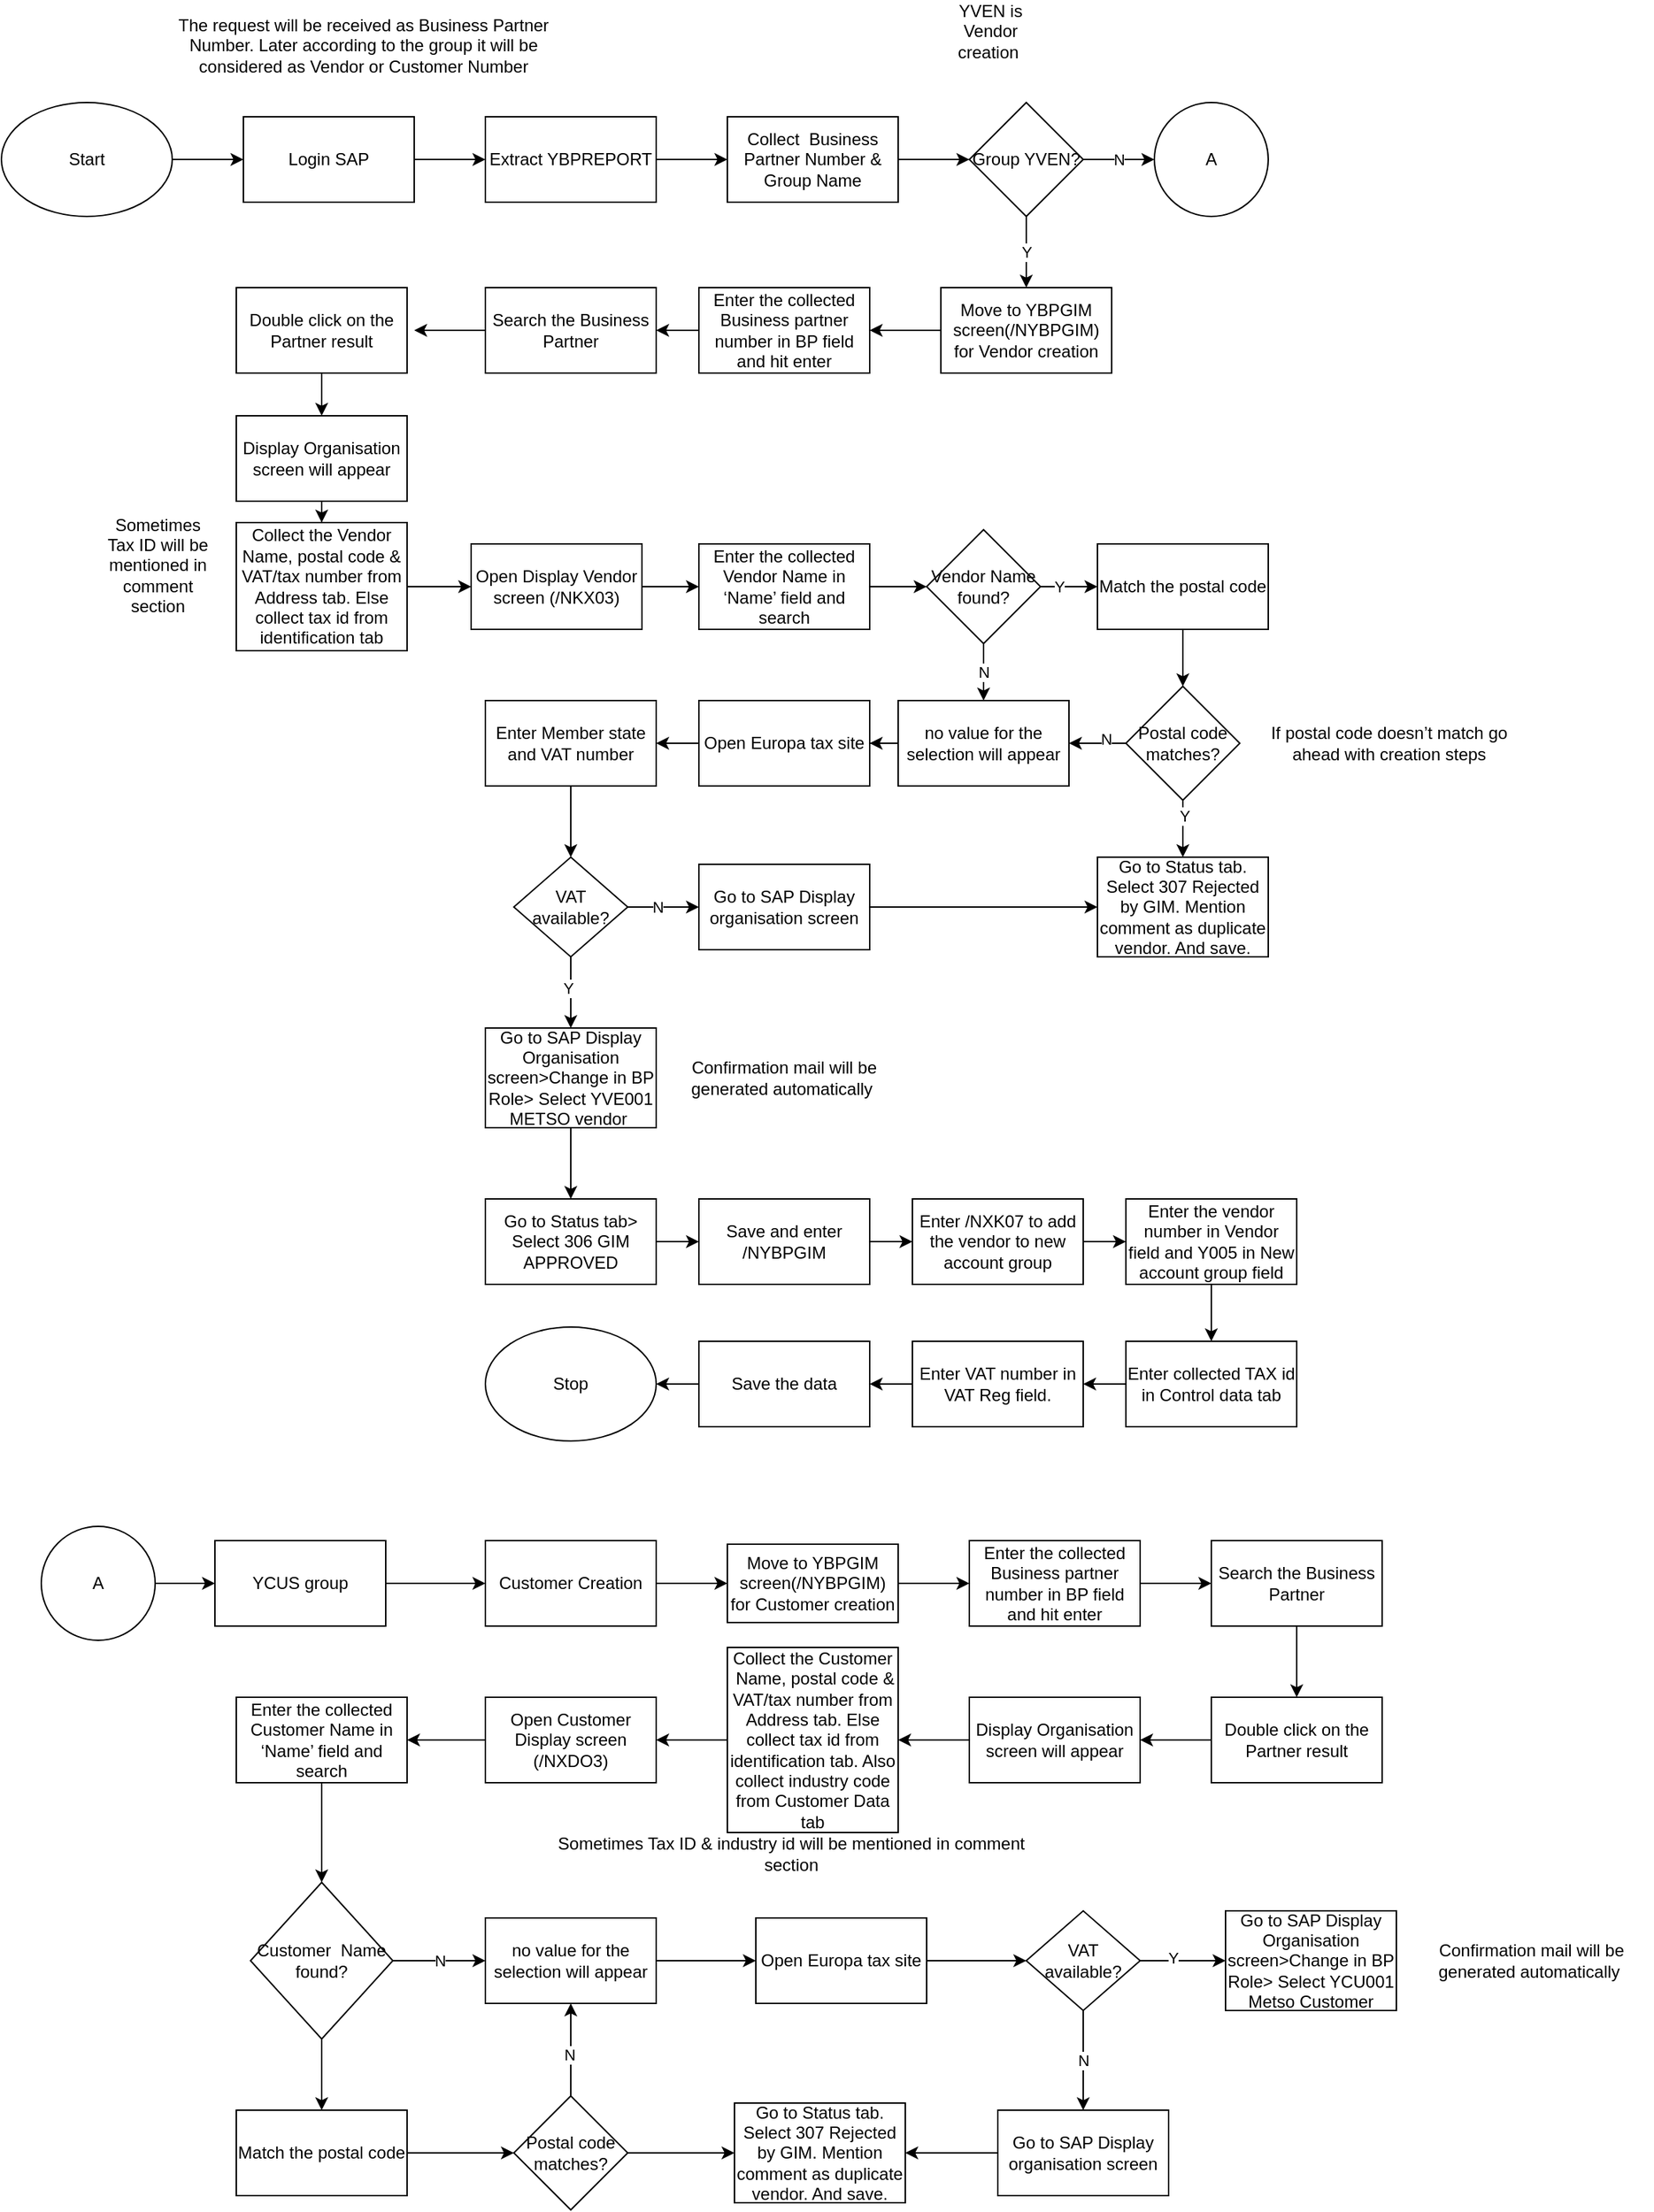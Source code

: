 <mxfile version="12.9.12" type="github">
  <diagram id="yV83-HusEnY6b_AulCfM" name="Page-1">
    <mxGraphModel dx="1028" dy="607" grid="1" gridSize="10" guides="1" tooltips="1" connect="1" arrows="1" fold="1" page="1" pageScale="1" pageWidth="827" pageHeight="1169" math="0" shadow="0">
      <root>
        <mxCell id="0" />
        <mxCell id="1" parent="0" />
        <mxCell id="rq69DZWPiNMLJTjYbfjI-63" value="" style="edgeStyle=orthogonalEdgeStyle;rounded=0;orthogonalLoop=1;jettySize=auto;html=1;" parent="1" source="rq69DZWPiNMLJTjYbfjI-60" target="rq69DZWPiNMLJTjYbfjI-62" edge="1">
          <mxGeometry relative="1" as="geometry" />
        </mxCell>
        <mxCell id="rq69DZWPiNMLJTjYbfjI-60" value="Enter collected TAX id in Control data tab" style="rounded=0;whiteSpace=wrap;html=1;" parent="1" vertex="1">
          <mxGeometry x="840" y="950" width="120" height="60" as="geometry" />
        </mxCell>
        <mxCell id="pP9K9YfO7FwaA33NYiLa-5" value="" style="edgeStyle=orthogonalEdgeStyle;rounded=0;orthogonalLoop=1;jettySize=auto;html=1;" parent="1" source="pP9K9YfO7FwaA33NYiLa-2" target="pP9K9YfO7FwaA33NYiLa-3" edge="1">
          <mxGeometry relative="1" as="geometry" />
        </mxCell>
        <mxCell id="pP9K9YfO7FwaA33NYiLa-2" value="Start" style="ellipse;whiteSpace=wrap;html=1;" parent="1" vertex="1">
          <mxGeometry x="50" y="80" width="120" height="80" as="geometry" />
        </mxCell>
        <mxCell id="pP9K9YfO7FwaA33NYiLa-6" value="" style="edgeStyle=orthogonalEdgeStyle;rounded=0;orthogonalLoop=1;jettySize=auto;html=1;" parent="1" source="pP9K9YfO7FwaA33NYiLa-3" target="pP9K9YfO7FwaA33NYiLa-4" edge="1">
          <mxGeometry relative="1" as="geometry" />
        </mxCell>
        <mxCell id="pP9K9YfO7FwaA33NYiLa-3" value="Login SAP" style="rounded=0;whiteSpace=wrap;html=1;" parent="1" vertex="1">
          <mxGeometry x="220" y="90" width="120" height="60" as="geometry" />
        </mxCell>
        <mxCell id="pP9K9YfO7FwaA33NYiLa-8" value="" style="edgeStyle=orthogonalEdgeStyle;rounded=0;orthogonalLoop=1;jettySize=auto;html=1;" parent="1" source="pP9K9YfO7FwaA33NYiLa-4" edge="1">
          <mxGeometry relative="1" as="geometry">
            <mxPoint x="560" y="120" as="targetPoint" />
          </mxGeometry>
        </mxCell>
        <mxCell id="pP9K9YfO7FwaA33NYiLa-4" value="Extract YBPREPORT" style="rounded=0;whiteSpace=wrap;html=1;" parent="1" vertex="1">
          <mxGeometry x="390" y="90" width="120" height="60" as="geometry" />
        </mxCell>
        <mxCell id="pP9K9YfO7FwaA33NYiLa-14" value="" style="edgeStyle=orthogonalEdgeStyle;rounded=0;orthogonalLoop=1;jettySize=auto;html=1;" parent="1" source="pP9K9YfO7FwaA33NYiLa-9" target="pP9K9YfO7FwaA33NYiLa-13" edge="1">
          <mxGeometry relative="1" as="geometry" />
        </mxCell>
        <mxCell id="pP9K9YfO7FwaA33NYiLa-9" value="Enter the collected Business partner number in BP field and hit enter" style="rounded=0;whiteSpace=wrap;html=1;" parent="1" vertex="1">
          <mxGeometry x="540" y="210" width="120" height="60" as="geometry" />
        </mxCell>
        <mxCell id="pP9K9YfO7FwaA33NYiLa-17" value="" style="edgeStyle=orthogonalEdgeStyle;rounded=0;orthogonalLoop=1;jettySize=auto;html=1;" parent="1" source="pP9K9YfO7FwaA33NYiLa-13" edge="1">
          <mxGeometry relative="1" as="geometry">
            <mxPoint x="340" y="240" as="targetPoint" />
          </mxGeometry>
        </mxCell>
        <mxCell id="pP9K9YfO7FwaA33NYiLa-13" value="Search the Business Partner" style="rounded=0;whiteSpace=wrap;html=1;" parent="1" vertex="1">
          <mxGeometry x="390" y="210" width="120" height="60" as="geometry" />
        </mxCell>
        <mxCell id="pP9K9YfO7FwaA33NYiLa-26" value="" style="edgeStyle=orthogonalEdgeStyle;rounded=0;orthogonalLoop=1;jettySize=auto;html=1;" parent="1" source="pP9K9YfO7FwaA33NYiLa-18" target="pP9K9YfO7FwaA33NYiLa-25" edge="1">
          <mxGeometry relative="1" as="geometry" />
        </mxCell>
        <mxCell id="pP9K9YfO7FwaA33NYiLa-18" value="Display Organisation screen will appear" style="rounded=0;whiteSpace=wrap;html=1;" parent="1" vertex="1">
          <mxGeometry x="215" y="300" width="120" height="60" as="geometry" />
        </mxCell>
        <mxCell id="rq69DZWPiNMLJTjYbfjI-15" value="" style="edgeStyle=orthogonalEdgeStyle;rounded=0;orthogonalLoop=1;jettySize=auto;html=1;" parent="1" source="pP9K9YfO7FwaA33NYiLa-25" target="rq69DZWPiNMLJTjYbfjI-14" edge="1">
          <mxGeometry relative="1" as="geometry" />
        </mxCell>
        <mxCell id="pP9K9YfO7FwaA33NYiLa-25" value="Collect the Vendor Name, postal code &amp;amp; VAT/tax number from Address tab. Else collect tax id from identification tab" style="rounded=0;whiteSpace=wrap;html=1;" parent="1" vertex="1">
          <mxGeometry x="215" y="375" width="120" height="90" as="geometry" />
        </mxCell>
        <mxCell id="rq69DZWPiNMLJTjYbfjI-23" value="" style="edgeStyle=orthogonalEdgeStyle;rounded=0;orthogonalLoop=1;jettySize=auto;html=1;" parent="1" source="pP9K9YfO7FwaA33NYiLa-27" target="rq69DZWPiNMLJTjYbfjI-22" edge="1">
          <mxGeometry relative="1" as="geometry">
            <Array as="points">
              <mxPoint x="800" y="420" />
              <mxPoint x="800" y="420" />
            </Array>
          </mxGeometry>
        </mxCell>
        <mxCell id="rq69DZWPiNMLJTjYbfjI-24" value="Y" style="edgeLabel;html=1;align=center;verticalAlign=middle;resizable=0;points=[];" parent="rq69DZWPiNMLJTjYbfjI-23" vertex="1" connectable="0">
          <mxGeometry y="-7" relative="1" as="geometry">
            <mxPoint x="-7" y="-7" as="offset" />
          </mxGeometry>
        </mxCell>
        <mxCell id="rq69DZWPiNMLJTjYbfjI-27" value="N" style="edgeStyle=orthogonalEdgeStyle;rounded=0;orthogonalLoop=1;jettySize=auto;html=1;" parent="1" source="pP9K9YfO7FwaA33NYiLa-27" target="pP9K9YfO7FwaA33NYiLa-29" edge="1">
          <mxGeometry relative="1" as="geometry" />
        </mxCell>
        <mxCell id="pP9K9YfO7FwaA33NYiLa-27" value="Vendor Name found?" style="rhombus;whiteSpace=wrap;html=1;" parent="1" vertex="1">
          <mxGeometry x="700" y="380" width="80" height="80" as="geometry" />
        </mxCell>
        <mxCell id="rq69DZWPiNMLJTjYbfjI-33" value="" style="edgeStyle=orthogonalEdgeStyle;rounded=0;orthogonalLoop=1;jettySize=auto;html=1;" parent="1" source="pP9K9YfO7FwaA33NYiLa-29" target="pP9K9YfO7FwaA33NYiLa-31" edge="1">
          <mxGeometry relative="1" as="geometry" />
        </mxCell>
        <mxCell id="pP9K9YfO7FwaA33NYiLa-29" value="no value for the selection will appear" style="rounded=0;whiteSpace=wrap;html=1;fillColor=#FFFFFF;" parent="1" vertex="1">
          <mxGeometry x="680" y="500" width="120" height="60" as="geometry" />
        </mxCell>
        <mxCell id="rq69DZWPiNMLJTjYbfjI-34" value="" style="edgeStyle=orthogonalEdgeStyle;rounded=0;orthogonalLoop=1;jettySize=auto;html=1;" parent="1" source="pP9K9YfO7FwaA33NYiLa-31" target="pP9K9YfO7FwaA33NYiLa-38" edge="1">
          <mxGeometry relative="1" as="geometry" />
        </mxCell>
        <mxCell id="pP9K9YfO7FwaA33NYiLa-31" value="Open Europa tax site" style="rounded=0;whiteSpace=wrap;html=1;" parent="1" vertex="1">
          <mxGeometry x="540" y="500" width="120" height="60" as="geometry" />
        </mxCell>
        <mxCell id="rq69DZWPiNMLJTjYbfjI-40" value="" style="edgeStyle=orthogonalEdgeStyle;rounded=0;orthogonalLoop=1;jettySize=auto;html=1;" parent="1" source="pP9K9YfO7FwaA33NYiLa-38" target="pP9K9YfO7FwaA33NYiLa-41" edge="1">
          <mxGeometry relative="1" as="geometry" />
        </mxCell>
        <mxCell id="pP9K9YfO7FwaA33NYiLa-38" value="Enter Member state and VAT number" style="rounded=0;whiteSpace=wrap;html=1;fillColor=#FFFFFF;" parent="1" vertex="1">
          <mxGeometry x="390" y="500" width="120" height="60" as="geometry" />
        </mxCell>
        <mxCell id="rq69DZWPiNMLJTjYbfjI-42" value="" style="edgeStyle=orthogonalEdgeStyle;rounded=0;orthogonalLoop=1;jettySize=auto;html=1;" parent="1" source="pP9K9YfO7FwaA33NYiLa-41" target="rq69DZWPiNMLJTjYbfjI-41" edge="1">
          <mxGeometry relative="1" as="geometry" />
        </mxCell>
        <mxCell id="UMwTot8FTqzU-x-sj8S2-53" value="N" style="edgeLabel;html=1;align=center;verticalAlign=middle;resizable=0;points=[];" vertex="1" connectable="0" parent="rq69DZWPiNMLJTjYbfjI-42">
          <mxGeometry x="-0.16" relative="1" as="geometry">
            <mxPoint as="offset" />
          </mxGeometry>
        </mxCell>
        <mxCell id="rq69DZWPiNMLJTjYbfjI-45" value="" style="edgeStyle=orthogonalEdgeStyle;rounded=0;orthogonalLoop=1;jettySize=auto;html=1;" parent="1" source="pP9K9YfO7FwaA33NYiLa-41" target="pP9K9YfO7FwaA33NYiLa-49" edge="1">
          <mxGeometry relative="1" as="geometry" />
        </mxCell>
        <mxCell id="UMwTot8FTqzU-x-sj8S2-54" value="Y" style="edgeLabel;html=1;align=center;verticalAlign=middle;resizable=0;points=[];" vertex="1" connectable="0" parent="rq69DZWPiNMLJTjYbfjI-45">
          <mxGeometry x="-0.147" y="-2" relative="1" as="geometry">
            <mxPoint as="offset" />
          </mxGeometry>
        </mxCell>
        <mxCell id="pP9K9YfO7FwaA33NYiLa-41" value="VAT available?" style="rhombus;whiteSpace=wrap;html=1;fillColor=#FFFFFF;" parent="1" vertex="1">
          <mxGeometry x="410" y="610" width="80" height="70" as="geometry" />
        </mxCell>
        <mxCell id="rq69DZWPiNMLJTjYbfjI-47" value="" style="edgeStyle=orthogonalEdgeStyle;rounded=0;orthogonalLoop=1;jettySize=auto;html=1;" parent="1" source="pP9K9YfO7FwaA33NYiLa-49" target="rq69DZWPiNMLJTjYbfjI-46" edge="1">
          <mxGeometry relative="1" as="geometry" />
        </mxCell>
        <mxCell id="pP9K9YfO7FwaA33NYiLa-49" value="Go to SAP Display Organisation screen&amp;gt;Change in BP Role&amp;gt; Select YVE001 METSO vendor&amp;nbsp;" style="rounded=0;whiteSpace=wrap;html=1;fillColor=#FFFFFF;" parent="1" vertex="1">
          <mxGeometry x="390" y="730" width="120" height="70" as="geometry" />
        </mxCell>
        <mxCell id="rq69DZWPiNMLJTjYbfjI-4" value="" style="edgeStyle=orthogonalEdgeStyle;rounded=0;orthogonalLoop=1;jettySize=auto;html=1;" parent="1" source="rq69DZWPiNMLJTjYbfjI-2" target="rq69DZWPiNMLJTjYbfjI-3" edge="1">
          <mxGeometry relative="1" as="geometry" />
        </mxCell>
        <mxCell id="rq69DZWPiNMLJTjYbfjI-2" value="Collect &amp;nbsp;Business Partner Number &amp;amp; Group Name" style="rounded=0;whiteSpace=wrap;html=1;" parent="1" vertex="1">
          <mxGeometry x="560" y="90" width="120" height="60" as="geometry" />
        </mxCell>
        <mxCell id="rq69DZWPiNMLJTjYbfjI-6" value="N" style="edgeStyle=orthogonalEdgeStyle;rounded=0;orthogonalLoop=1;jettySize=auto;html=1;" parent="1" source="rq69DZWPiNMLJTjYbfjI-3" target="rq69DZWPiNMLJTjYbfjI-5" edge="1">
          <mxGeometry relative="1" as="geometry" />
        </mxCell>
        <mxCell id="rq69DZWPiNMLJTjYbfjI-8" value="Y" style="edgeStyle=orthogonalEdgeStyle;rounded=0;orthogonalLoop=1;jettySize=auto;html=1;" parent="1" source="rq69DZWPiNMLJTjYbfjI-3" target="rq69DZWPiNMLJTjYbfjI-7" edge="1">
          <mxGeometry relative="1" as="geometry">
            <Array as="points">
              <mxPoint x="770" y="190" />
              <mxPoint x="770" y="190" />
            </Array>
          </mxGeometry>
        </mxCell>
        <mxCell id="rq69DZWPiNMLJTjYbfjI-3" value="Group YVEN?" style="rhombus;whiteSpace=wrap;html=1;" parent="1" vertex="1">
          <mxGeometry x="730" y="80" width="80" height="80" as="geometry" />
        </mxCell>
        <mxCell id="rq69DZWPiNMLJTjYbfjI-5" value="A" style="ellipse;whiteSpace=wrap;html=1;aspect=fixed;" parent="1" vertex="1">
          <mxGeometry x="860" y="80" width="80" height="80" as="geometry" />
        </mxCell>
        <mxCell id="rq69DZWPiNMLJTjYbfjI-10" value="" style="edgeStyle=orthogonalEdgeStyle;rounded=0;orthogonalLoop=1;jettySize=auto;html=1;" parent="1" source="rq69DZWPiNMLJTjYbfjI-7" target="pP9K9YfO7FwaA33NYiLa-9" edge="1">
          <mxGeometry relative="1" as="geometry" />
        </mxCell>
        <mxCell id="rq69DZWPiNMLJTjYbfjI-7" value="Move to YBPGIM screen(/NYBPGIM) for Vendor creation" style="rounded=0;whiteSpace=wrap;html=1;" parent="1" vertex="1">
          <mxGeometry x="710" y="210" width="120" height="60" as="geometry" />
        </mxCell>
        <mxCell id="rq69DZWPiNMLJTjYbfjI-9" value="YVEN is Vendor creation&amp;nbsp;" style="text;html=1;strokeColor=none;fillColor=none;align=center;verticalAlign=middle;whiteSpace=wrap;rounded=0;" parent="1" vertex="1">
          <mxGeometry x="710" y="10" width="70" height="40" as="geometry" />
        </mxCell>
        <mxCell id="rq69DZWPiNMLJTjYbfjI-12" value="" style="edgeStyle=orthogonalEdgeStyle;rounded=0;orthogonalLoop=1;jettySize=auto;html=1;" parent="1" source="rq69DZWPiNMLJTjYbfjI-11" target="pP9K9YfO7FwaA33NYiLa-18" edge="1">
          <mxGeometry relative="1" as="geometry" />
        </mxCell>
        <mxCell id="rq69DZWPiNMLJTjYbfjI-11" value="Double click on the Partner result" style="rounded=0;whiteSpace=wrap;html=1;" parent="1" vertex="1">
          <mxGeometry x="215" y="210" width="120" height="60" as="geometry" />
        </mxCell>
        <mxCell id="rq69DZWPiNMLJTjYbfjI-13" value="Sometimes Tax ID will be mentioned in comment section" style="text;html=1;strokeColor=none;fillColor=none;align=center;verticalAlign=middle;whiteSpace=wrap;rounded=0;" parent="1" vertex="1">
          <mxGeometry x="120" y="400" width="80" height="10" as="geometry" />
        </mxCell>
        <mxCell id="rq69DZWPiNMLJTjYbfjI-17" value="" style="edgeStyle=orthogonalEdgeStyle;rounded=0;orthogonalLoop=1;jettySize=auto;html=1;" parent="1" source="rq69DZWPiNMLJTjYbfjI-14" target="rq69DZWPiNMLJTjYbfjI-16" edge="1">
          <mxGeometry relative="1" as="geometry" />
        </mxCell>
        <mxCell id="rq69DZWPiNMLJTjYbfjI-14" value="Open Display Vendor screen (/NKX03)" style="rounded=0;whiteSpace=wrap;html=1;" parent="1" vertex="1">
          <mxGeometry x="380" y="390" width="120" height="60" as="geometry" />
        </mxCell>
        <mxCell id="rq69DZWPiNMLJTjYbfjI-21" value="" style="edgeStyle=orthogonalEdgeStyle;rounded=0;orthogonalLoop=1;jettySize=auto;html=1;" parent="1" source="rq69DZWPiNMLJTjYbfjI-16" edge="1">
          <mxGeometry relative="1" as="geometry">
            <mxPoint x="700" y="420" as="targetPoint" />
          </mxGeometry>
        </mxCell>
        <mxCell id="rq69DZWPiNMLJTjYbfjI-16" value="Enter the collected Vendor Name in ‘Name’ field and search" style="rounded=0;whiteSpace=wrap;html=1;" parent="1" vertex="1">
          <mxGeometry x="540" y="390" width="120" height="60" as="geometry" />
        </mxCell>
        <mxCell id="rq69DZWPiNMLJTjYbfjI-26" value="" style="edgeStyle=orthogonalEdgeStyle;rounded=0;orthogonalLoop=1;jettySize=auto;html=1;" parent="1" source="rq69DZWPiNMLJTjYbfjI-22" target="rq69DZWPiNMLJTjYbfjI-25" edge="1">
          <mxGeometry relative="1" as="geometry" />
        </mxCell>
        <mxCell id="rq69DZWPiNMLJTjYbfjI-22" value="Match the postal code" style="rounded=0;whiteSpace=wrap;html=1;" parent="1" vertex="1">
          <mxGeometry x="820" y="390" width="120" height="60" as="geometry" />
        </mxCell>
        <mxCell id="rq69DZWPiNMLJTjYbfjI-28" value="" style="edgeStyle=orthogonalEdgeStyle;rounded=0;orthogonalLoop=1;jettySize=auto;html=1;" parent="1" source="rq69DZWPiNMLJTjYbfjI-25" target="pP9K9YfO7FwaA33NYiLa-29" edge="1">
          <mxGeometry relative="1" as="geometry" />
        </mxCell>
        <mxCell id="rq69DZWPiNMLJTjYbfjI-35" value="N" style="edgeLabel;html=1;align=center;verticalAlign=middle;resizable=0;points=[];" parent="rq69DZWPiNMLJTjYbfjI-28" vertex="1" connectable="0">
          <mxGeometry x="-0.3" y="-3" relative="1" as="geometry">
            <mxPoint as="offset" />
          </mxGeometry>
        </mxCell>
        <mxCell id="rq69DZWPiNMLJTjYbfjI-38" value="" style="edgeStyle=orthogonalEdgeStyle;rounded=0;orthogonalLoop=1;jettySize=auto;html=1;" parent="1" source="rq69DZWPiNMLJTjYbfjI-25" target="rq69DZWPiNMLJTjYbfjI-36" edge="1">
          <mxGeometry relative="1" as="geometry" />
        </mxCell>
        <mxCell id="rq69DZWPiNMLJTjYbfjI-39" value="Y" style="edgeLabel;html=1;align=center;verticalAlign=middle;resizable=0;points=[];" parent="rq69DZWPiNMLJTjYbfjI-38" vertex="1" connectable="0">
          <mxGeometry x="-0.45" y="1" relative="1" as="geometry">
            <mxPoint as="offset" />
          </mxGeometry>
        </mxCell>
        <mxCell id="rq69DZWPiNMLJTjYbfjI-25" value="Postal code matches?" style="rhombus;whiteSpace=wrap;html=1;" parent="1" vertex="1">
          <mxGeometry x="840" y="490" width="80" height="80" as="geometry" />
        </mxCell>
        <mxCell id="rq69DZWPiNMLJTjYbfjI-36" value="Go to Status tab. Select 307 Rejected by GIM. Mention comment as duplicate vendor. And save." style="rounded=0;whiteSpace=wrap;html=1;" parent="1" vertex="1">
          <mxGeometry x="820" y="610" width="120" height="70" as="geometry" />
        </mxCell>
        <mxCell id="rq69DZWPiNMLJTjYbfjI-44" value="" style="edgeStyle=orthogonalEdgeStyle;rounded=0;orthogonalLoop=1;jettySize=auto;html=1;entryX=0;entryY=0.5;entryDx=0;entryDy=0;" parent="1" source="rq69DZWPiNMLJTjYbfjI-41" target="rq69DZWPiNMLJTjYbfjI-36" edge="1">
          <mxGeometry relative="1" as="geometry">
            <mxPoint x="740" y="637.5" as="targetPoint" />
          </mxGeometry>
        </mxCell>
        <mxCell id="rq69DZWPiNMLJTjYbfjI-41" value="Go to SAP Display organisation screen" style="rounded=0;whiteSpace=wrap;html=1;" parent="1" vertex="1">
          <mxGeometry x="540" y="615" width="120" height="60" as="geometry" />
        </mxCell>
        <mxCell id="rq69DZWPiNMLJTjYbfjI-50" value="" style="edgeStyle=orthogonalEdgeStyle;rounded=0;orthogonalLoop=1;jettySize=auto;html=1;" parent="1" source="rq69DZWPiNMLJTjYbfjI-46" edge="1">
          <mxGeometry relative="1" as="geometry">
            <mxPoint x="540" y="880" as="targetPoint" />
          </mxGeometry>
        </mxCell>
        <mxCell id="rq69DZWPiNMLJTjYbfjI-46" value="Go to Status tab&amp;gt; Select 306 GIM APPROVED" style="rounded=0;whiteSpace=wrap;html=1;" parent="1" vertex="1">
          <mxGeometry x="390" y="850" width="120" height="60" as="geometry" />
        </mxCell>
        <mxCell id="rq69DZWPiNMLJTjYbfjI-56" value="" style="edgeStyle=orthogonalEdgeStyle;rounded=0;orthogonalLoop=1;jettySize=auto;html=1;" parent="1" source="rq69DZWPiNMLJTjYbfjI-52" target="rq69DZWPiNMLJTjYbfjI-54" edge="1">
          <mxGeometry relative="1" as="geometry" />
        </mxCell>
        <mxCell id="rq69DZWPiNMLJTjYbfjI-52" value="Save and enter /NYBPGIM" style="rounded=0;whiteSpace=wrap;html=1;" parent="1" vertex="1">
          <mxGeometry x="540" y="850" width="120" height="60" as="geometry" />
        </mxCell>
        <mxCell id="rq69DZWPiNMLJTjYbfjI-59" value="" style="edgeStyle=orthogonalEdgeStyle;rounded=0;orthogonalLoop=1;jettySize=auto;html=1;" parent="1" source="rq69DZWPiNMLJTjYbfjI-54" target="rq69DZWPiNMLJTjYbfjI-57" edge="1">
          <mxGeometry relative="1" as="geometry" />
        </mxCell>
        <mxCell id="rq69DZWPiNMLJTjYbfjI-54" value="Enter /NXK07 to add the vendor to new account group" style="rounded=0;whiteSpace=wrap;html=1;" parent="1" vertex="1">
          <mxGeometry x="690" y="850" width="120" height="60" as="geometry" />
        </mxCell>
        <mxCell id="rq69DZWPiNMLJTjYbfjI-61" value="" style="edgeStyle=orthogonalEdgeStyle;rounded=0;orthogonalLoop=1;jettySize=auto;html=1;" parent="1" source="rq69DZWPiNMLJTjYbfjI-57" target="rq69DZWPiNMLJTjYbfjI-60" edge="1">
          <mxGeometry relative="1" as="geometry" />
        </mxCell>
        <mxCell id="rq69DZWPiNMLJTjYbfjI-57" value="Enter the vendor number in Vendor field and Y005 in New account group field" style="rounded=0;whiteSpace=wrap;html=1;" parent="1" vertex="1">
          <mxGeometry x="840" y="850" width="120" height="60" as="geometry" />
        </mxCell>
        <mxCell id="rq69DZWPiNMLJTjYbfjI-65" value="" style="edgeStyle=orthogonalEdgeStyle;rounded=0;orthogonalLoop=1;jettySize=auto;html=1;" parent="1" source="rq69DZWPiNMLJTjYbfjI-62" target="rq69DZWPiNMLJTjYbfjI-64" edge="1">
          <mxGeometry relative="1" as="geometry" />
        </mxCell>
        <mxCell id="rq69DZWPiNMLJTjYbfjI-62" value="Enter VAT number in VAT Reg field." style="rounded=0;whiteSpace=wrap;html=1;fillColor=#FFFFFF;" parent="1" vertex="1">
          <mxGeometry x="690" y="950" width="120" height="60" as="geometry" />
        </mxCell>
        <mxCell id="rq69DZWPiNMLJTjYbfjI-67" value="" style="edgeStyle=orthogonalEdgeStyle;rounded=0;orthogonalLoop=1;jettySize=auto;html=1;" parent="1" source="rq69DZWPiNMLJTjYbfjI-64" target="rq69DZWPiNMLJTjYbfjI-66" edge="1">
          <mxGeometry relative="1" as="geometry" />
        </mxCell>
        <mxCell id="rq69DZWPiNMLJTjYbfjI-64" value="Save the data" style="rounded=0;whiteSpace=wrap;html=1;fillColor=#FFFFFF;" parent="1" vertex="1">
          <mxGeometry x="540" y="950" width="120" height="60" as="geometry" />
        </mxCell>
        <mxCell id="rq69DZWPiNMLJTjYbfjI-66" value="Stop" style="ellipse;whiteSpace=wrap;html=1;fillColor=#FFFFFF;" parent="1" vertex="1">
          <mxGeometry x="390" y="940" width="120" height="80" as="geometry" />
        </mxCell>
        <mxCell id="rq69DZWPiNMLJTjYbfjI-69" value="The request will be received as Business Partner Number. Later according to the group it will be considered as Vendor or Customer Number" style="text;html=1;strokeColor=none;fillColor=none;align=center;verticalAlign=middle;whiteSpace=wrap;rounded=0;" parent="1" vertex="1">
          <mxGeometry x="157.5" y="10" width="292.5" height="60" as="geometry" />
        </mxCell>
        <mxCell id="UMwTot8FTqzU-x-sj8S2-12" value="" style="edgeStyle=orthogonalEdgeStyle;rounded=0;orthogonalLoop=1;jettySize=auto;html=1;" edge="1" parent="1" source="UMwTot8FTqzU-x-sj8S2-2" target="UMwTot8FTqzU-x-sj8S2-3">
          <mxGeometry relative="1" as="geometry" />
        </mxCell>
        <mxCell id="UMwTot8FTqzU-x-sj8S2-2" value="A" style="ellipse;whiteSpace=wrap;html=1;aspect=fixed;fillColor=#FFFFFF;" vertex="1" parent="1">
          <mxGeometry x="78" y="1080" width="80" height="80" as="geometry" />
        </mxCell>
        <mxCell id="UMwTot8FTqzU-x-sj8S2-11" value="" style="edgeStyle=orthogonalEdgeStyle;rounded=0;orthogonalLoop=1;jettySize=auto;html=1;" edge="1" parent="1" source="UMwTot8FTqzU-x-sj8S2-3" target="UMwTot8FTqzU-x-sj8S2-4">
          <mxGeometry relative="1" as="geometry" />
        </mxCell>
        <mxCell id="UMwTot8FTqzU-x-sj8S2-3" value="YCUS group" style="rounded=0;whiteSpace=wrap;html=1;fillColor=#FFFFFF;" vertex="1" parent="1">
          <mxGeometry x="200" y="1090" width="120" height="60" as="geometry" />
        </mxCell>
        <mxCell id="UMwTot8FTqzU-x-sj8S2-7" value="" style="edgeStyle=orthogonalEdgeStyle;rounded=0;orthogonalLoop=1;jettySize=auto;html=1;entryX=0;entryY=0.5;entryDx=0;entryDy=0;entryPerimeter=0;" edge="1" parent="1" source="UMwTot8FTqzU-x-sj8S2-4" target="UMwTot8FTqzU-x-sj8S2-5">
          <mxGeometry relative="1" as="geometry">
            <mxPoint x="570" y="1120" as="targetPoint" />
          </mxGeometry>
        </mxCell>
        <mxCell id="UMwTot8FTqzU-x-sj8S2-4" value="Customer Creation" style="rounded=0;whiteSpace=wrap;html=1;fillColor=#FFFFFF;" vertex="1" parent="1">
          <mxGeometry x="390" y="1090" width="120" height="60" as="geometry" />
        </mxCell>
        <mxCell id="UMwTot8FTqzU-x-sj8S2-15" value="" style="edgeStyle=orthogonalEdgeStyle;rounded=0;orthogonalLoop=1;jettySize=auto;html=1;" edge="1" parent="1" source="UMwTot8FTqzU-x-sj8S2-5" target="UMwTot8FTqzU-x-sj8S2-14">
          <mxGeometry relative="1" as="geometry" />
        </mxCell>
        <mxCell id="UMwTot8FTqzU-x-sj8S2-5" value="Move to YBPGIM screen(/NYBPGIM) for Customer creation" style="rounded=0;whiteSpace=wrap;html=1;" vertex="1" parent="1">
          <mxGeometry x="560" y="1092.5" width="120" height="55" as="geometry" />
        </mxCell>
        <mxCell id="UMwTot8FTqzU-x-sj8S2-17" value="" style="edgeStyle=orthogonalEdgeStyle;rounded=0;orthogonalLoop=1;jettySize=auto;html=1;" edge="1" parent="1" source="UMwTot8FTqzU-x-sj8S2-14" target="UMwTot8FTqzU-x-sj8S2-16">
          <mxGeometry relative="1" as="geometry" />
        </mxCell>
        <mxCell id="UMwTot8FTqzU-x-sj8S2-14" value="Enter the collected Business partner number in BP field and hit enter" style="rounded=0;whiteSpace=wrap;html=1;" vertex="1" parent="1">
          <mxGeometry x="730" y="1090" width="120" height="60" as="geometry" />
        </mxCell>
        <mxCell id="UMwTot8FTqzU-x-sj8S2-20" value="" style="edgeStyle=orthogonalEdgeStyle;rounded=0;orthogonalLoop=1;jettySize=auto;html=1;entryX=0.5;entryY=0;entryDx=0;entryDy=0;entryPerimeter=0;" edge="1" parent="1" source="UMwTot8FTqzU-x-sj8S2-16" target="UMwTot8FTqzU-x-sj8S2-18">
          <mxGeometry relative="1" as="geometry">
            <mxPoint x="960" y="1230" as="targetPoint" />
          </mxGeometry>
        </mxCell>
        <mxCell id="UMwTot8FTqzU-x-sj8S2-16" value="Search the Business Partner" style="rounded=0;whiteSpace=wrap;html=1;" vertex="1" parent="1">
          <mxGeometry x="900" y="1090" width="120" height="60" as="geometry" />
        </mxCell>
        <mxCell id="UMwTot8FTqzU-x-sj8S2-25" value="" style="edgeStyle=orthogonalEdgeStyle;rounded=0;orthogonalLoop=1;jettySize=auto;html=1;" edge="1" parent="1" source="UMwTot8FTqzU-x-sj8S2-18" target="UMwTot8FTqzU-x-sj8S2-22">
          <mxGeometry relative="1" as="geometry" />
        </mxCell>
        <mxCell id="UMwTot8FTqzU-x-sj8S2-18" value="Double click on the Partner result" style="rounded=0;whiteSpace=wrap;html=1;" vertex="1" parent="1">
          <mxGeometry x="900" y="1200" width="120" height="60" as="geometry" />
        </mxCell>
        <mxCell id="UMwTot8FTqzU-x-sj8S2-28" value="" style="edgeStyle=orthogonalEdgeStyle;rounded=0;orthogonalLoop=1;jettySize=auto;html=1;" edge="1" parent="1" source="UMwTot8FTqzU-x-sj8S2-22" target="UMwTot8FTqzU-x-sj8S2-26">
          <mxGeometry relative="1" as="geometry">
            <mxPoint x="650" y="1230" as="targetPoint" />
          </mxGeometry>
        </mxCell>
        <mxCell id="UMwTot8FTqzU-x-sj8S2-22" value="Display Organisation screen will appear" style="rounded=0;whiteSpace=wrap;html=1;" vertex="1" parent="1">
          <mxGeometry x="730" y="1200" width="120" height="60" as="geometry" />
        </mxCell>
        <mxCell id="UMwTot8FTqzU-x-sj8S2-33" value="" style="edgeStyle=orthogonalEdgeStyle;rounded=0;orthogonalLoop=1;jettySize=auto;html=1;" edge="1" parent="1" source="UMwTot8FTqzU-x-sj8S2-26" target="UMwTot8FTqzU-x-sj8S2-32">
          <mxGeometry relative="1" as="geometry" />
        </mxCell>
        <mxCell id="UMwTot8FTqzU-x-sj8S2-26" value="Collect the Customer &amp;nbsp;Name, postal code &amp;amp; VAT/tax number from Address tab. Else collect tax id from identification tab. Also collect industry code from Customer Data tab" style="rounded=0;whiteSpace=wrap;html=1;" vertex="1" parent="1">
          <mxGeometry x="560" y="1165" width="120" height="130" as="geometry" />
        </mxCell>
        <mxCell id="UMwTot8FTqzU-x-sj8S2-31" value="Sometimes Tax ID &amp;amp; industry id will be mentioned in comment section" style="text;html=1;strokeColor=none;fillColor=none;align=center;verticalAlign=middle;whiteSpace=wrap;rounded=0;" vertex="1" parent="1">
          <mxGeometry x="440" y="1300" width="330" height="20" as="geometry" />
        </mxCell>
        <mxCell id="UMwTot8FTqzU-x-sj8S2-35" value="" style="edgeStyle=orthogonalEdgeStyle;rounded=0;orthogonalLoop=1;jettySize=auto;html=1;" edge="1" parent="1" source="UMwTot8FTqzU-x-sj8S2-32" target="UMwTot8FTqzU-x-sj8S2-34">
          <mxGeometry relative="1" as="geometry" />
        </mxCell>
        <mxCell id="UMwTot8FTqzU-x-sj8S2-32" value="Open Customer Display screen (/NXDO3)" style="rounded=0;whiteSpace=wrap;html=1;" vertex="1" parent="1">
          <mxGeometry x="390" y="1200" width="120" height="60" as="geometry" />
        </mxCell>
        <mxCell id="UMwTot8FTqzU-x-sj8S2-38" value="" style="edgeStyle=orthogonalEdgeStyle;rounded=0;orthogonalLoop=1;jettySize=auto;html=1;" edge="1" parent="1" source="UMwTot8FTqzU-x-sj8S2-34" target="UMwTot8FTqzU-x-sj8S2-37">
          <mxGeometry relative="1" as="geometry" />
        </mxCell>
        <mxCell id="UMwTot8FTqzU-x-sj8S2-34" value="Enter the collected Customer Name in ‘Name’ field and search" style="rounded=0;whiteSpace=wrap;html=1;" vertex="1" parent="1">
          <mxGeometry x="215" y="1200" width="120" height="60" as="geometry" />
        </mxCell>
        <mxCell id="UMwTot8FTqzU-x-sj8S2-41" value="" style="edgeStyle=orthogonalEdgeStyle;rounded=0;orthogonalLoop=1;jettySize=auto;html=1;" edge="1" parent="1" source="UMwTot8FTqzU-x-sj8S2-37" target="UMwTot8FTqzU-x-sj8S2-40">
          <mxGeometry relative="1" as="geometry" />
        </mxCell>
        <mxCell id="UMwTot8FTqzU-x-sj8S2-48" value="N" style="edgeStyle=orthogonalEdgeStyle;rounded=0;orthogonalLoop=1;jettySize=auto;html=1;" edge="1" parent="1" source="UMwTot8FTqzU-x-sj8S2-37" target="UMwTot8FTqzU-x-sj8S2-47">
          <mxGeometry relative="1" as="geometry" />
        </mxCell>
        <mxCell id="UMwTot8FTqzU-x-sj8S2-37" value="Customer &amp;nbsp;Name found?" style="rhombus;whiteSpace=wrap;html=1;" vertex="1" parent="1">
          <mxGeometry x="225" y="1330" width="100" height="110" as="geometry" />
        </mxCell>
        <mxCell id="UMwTot8FTqzU-x-sj8S2-39" value="If postal code doesn’t match go ahead with creation steps" style="text;html=1;strokeColor=none;fillColor=none;align=center;verticalAlign=middle;whiteSpace=wrap;rounded=0;" vertex="1" parent="1">
          <mxGeometry x="930" y="510" width="190" height="40" as="geometry" />
        </mxCell>
        <mxCell id="UMwTot8FTqzU-x-sj8S2-44" value="" style="edgeStyle=orthogonalEdgeStyle;rounded=0;orthogonalLoop=1;jettySize=auto;html=1;" edge="1" parent="1" source="UMwTot8FTqzU-x-sj8S2-40" target="UMwTot8FTqzU-x-sj8S2-43">
          <mxGeometry relative="1" as="geometry" />
        </mxCell>
        <mxCell id="UMwTot8FTqzU-x-sj8S2-40" value="Match the postal code" style="rounded=0;whiteSpace=wrap;html=1;" vertex="1" parent="1">
          <mxGeometry x="215" y="1490" width="120" height="60" as="geometry" />
        </mxCell>
        <mxCell id="UMwTot8FTqzU-x-sj8S2-46" value="" style="edgeStyle=orthogonalEdgeStyle;rounded=0;orthogonalLoop=1;jettySize=auto;html=1;" edge="1" parent="1" source="UMwTot8FTqzU-x-sj8S2-43" target="UMwTot8FTqzU-x-sj8S2-45">
          <mxGeometry relative="1" as="geometry" />
        </mxCell>
        <mxCell id="UMwTot8FTqzU-x-sj8S2-59" value="" style="edgeStyle=orthogonalEdgeStyle;rounded=0;orthogonalLoop=1;jettySize=auto;html=1;" edge="1" parent="1" source="UMwTot8FTqzU-x-sj8S2-43" target="UMwTot8FTqzU-x-sj8S2-47">
          <mxGeometry relative="1" as="geometry" />
        </mxCell>
        <mxCell id="UMwTot8FTqzU-x-sj8S2-60" value="N" style="edgeLabel;html=1;align=center;verticalAlign=middle;resizable=0;points=[];" vertex="1" connectable="0" parent="UMwTot8FTqzU-x-sj8S2-59">
          <mxGeometry x="-0.101" y="1" relative="1" as="geometry">
            <mxPoint as="offset" />
          </mxGeometry>
        </mxCell>
        <mxCell id="UMwTot8FTqzU-x-sj8S2-43" value="Postal code matches?" style="rhombus;whiteSpace=wrap;html=1;" vertex="1" parent="1">
          <mxGeometry x="410" y="1480" width="80" height="80" as="geometry" />
        </mxCell>
        <mxCell id="UMwTot8FTqzU-x-sj8S2-45" value="Go to Status tab. Select 307 Rejected by GIM. Mention comment as duplicate vendor. And save." style="rounded=0;whiteSpace=wrap;html=1;" vertex="1" parent="1">
          <mxGeometry x="565" y="1485" width="120" height="70" as="geometry" />
        </mxCell>
        <mxCell id="UMwTot8FTqzU-x-sj8S2-50" value="" style="edgeStyle=orthogonalEdgeStyle;rounded=0;orthogonalLoop=1;jettySize=auto;html=1;" edge="1" parent="1" source="UMwTot8FTqzU-x-sj8S2-47" target="UMwTot8FTqzU-x-sj8S2-49">
          <mxGeometry relative="1" as="geometry" />
        </mxCell>
        <mxCell id="UMwTot8FTqzU-x-sj8S2-47" value="no value for the selection will appear" style="rounded=0;whiteSpace=wrap;html=1;fillColor=#FFFFFF;" vertex="1" parent="1">
          <mxGeometry x="390" y="1355" width="120" height="60" as="geometry" />
        </mxCell>
        <mxCell id="UMwTot8FTqzU-x-sj8S2-52" value="" style="edgeStyle=orthogonalEdgeStyle;rounded=0;orthogonalLoop=1;jettySize=auto;html=1;" edge="1" parent="1" source="UMwTot8FTqzU-x-sj8S2-49" target="UMwTot8FTqzU-x-sj8S2-51">
          <mxGeometry relative="1" as="geometry" />
        </mxCell>
        <mxCell id="UMwTot8FTqzU-x-sj8S2-49" value="Open Europa tax site" style="rounded=0;whiteSpace=wrap;html=1;" vertex="1" parent="1">
          <mxGeometry x="580" y="1355" width="120" height="60" as="geometry" />
        </mxCell>
        <mxCell id="UMwTot8FTqzU-x-sj8S2-57" value="" style="edgeStyle=orthogonalEdgeStyle;rounded=0;orthogonalLoop=1;jettySize=auto;html=1;" edge="1" parent="1" source="UMwTot8FTqzU-x-sj8S2-51" target="UMwTot8FTqzU-x-sj8S2-56">
          <mxGeometry relative="1" as="geometry">
            <Array as="points">
              <mxPoint x="880" y="1385" />
              <mxPoint x="880" y="1385" />
            </Array>
          </mxGeometry>
        </mxCell>
        <mxCell id="UMwTot8FTqzU-x-sj8S2-65" value="Y" style="edgeLabel;html=1;align=center;verticalAlign=middle;resizable=0;points=[];" vertex="1" connectable="0" parent="UMwTot8FTqzU-x-sj8S2-57">
          <mxGeometry y="7" relative="1" as="geometry">
            <mxPoint x="-7" y="5" as="offset" />
          </mxGeometry>
        </mxCell>
        <mxCell id="UMwTot8FTqzU-x-sj8S2-63" value="N" style="edgeStyle=orthogonalEdgeStyle;rounded=0;orthogonalLoop=1;jettySize=auto;html=1;" edge="1" parent="1" source="UMwTot8FTqzU-x-sj8S2-51" target="UMwTot8FTqzU-x-sj8S2-55">
          <mxGeometry relative="1" as="geometry" />
        </mxCell>
        <mxCell id="UMwTot8FTqzU-x-sj8S2-51" value="VAT available?" style="rhombus;whiteSpace=wrap;html=1;fillColor=#FFFFFF;" vertex="1" parent="1">
          <mxGeometry x="770" y="1350" width="80" height="70" as="geometry" />
        </mxCell>
        <mxCell id="UMwTot8FTqzU-x-sj8S2-62" value="" style="edgeStyle=orthogonalEdgeStyle;rounded=0;orthogonalLoop=1;jettySize=auto;html=1;" edge="1" parent="1" source="UMwTot8FTqzU-x-sj8S2-55" target="UMwTot8FTqzU-x-sj8S2-45">
          <mxGeometry relative="1" as="geometry" />
        </mxCell>
        <mxCell id="UMwTot8FTqzU-x-sj8S2-55" value="Go to SAP Display organisation screen" style="rounded=0;whiteSpace=wrap;html=1;" vertex="1" parent="1">
          <mxGeometry x="750" y="1490" width="120" height="60" as="geometry" />
        </mxCell>
        <mxCell id="UMwTot8FTqzU-x-sj8S2-56" value="Go to SAP Display Organisation screen&amp;gt;Change in BP Role&amp;gt; Select YCU001 Metso Customer" style="rounded=0;whiteSpace=wrap;html=1;fillColor=#FFFFFF;" vertex="1" parent="1">
          <mxGeometry x="910" y="1350" width="120" height="70" as="geometry" />
        </mxCell>
        <mxCell id="UMwTot8FTqzU-x-sj8S2-67" value="Confirmation mail will be generated automatically&amp;nbsp;" style="text;html=1;strokeColor=none;fillColor=none;align=center;verticalAlign=middle;whiteSpace=wrap;rounded=0;" vertex="1" parent="1">
          <mxGeometry x="515" y="740" width="170" height="50" as="geometry" />
        </mxCell>
        <mxCell id="UMwTot8FTqzU-x-sj8S2-68" value="Confirmation mail will be generated automatically&amp;nbsp;" style="text;html=1;strokeColor=none;fillColor=none;align=center;verticalAlign=middle;whiteSpace=wrap;rounded=0;" vertex="1" parent="1">
          <mxGeometry x="1040" y="1360" width="170" height="50" as="geometry" />
        </mxCell>
      </root>
    </mxGraphModel>
  </diagram>
</mxfile>
